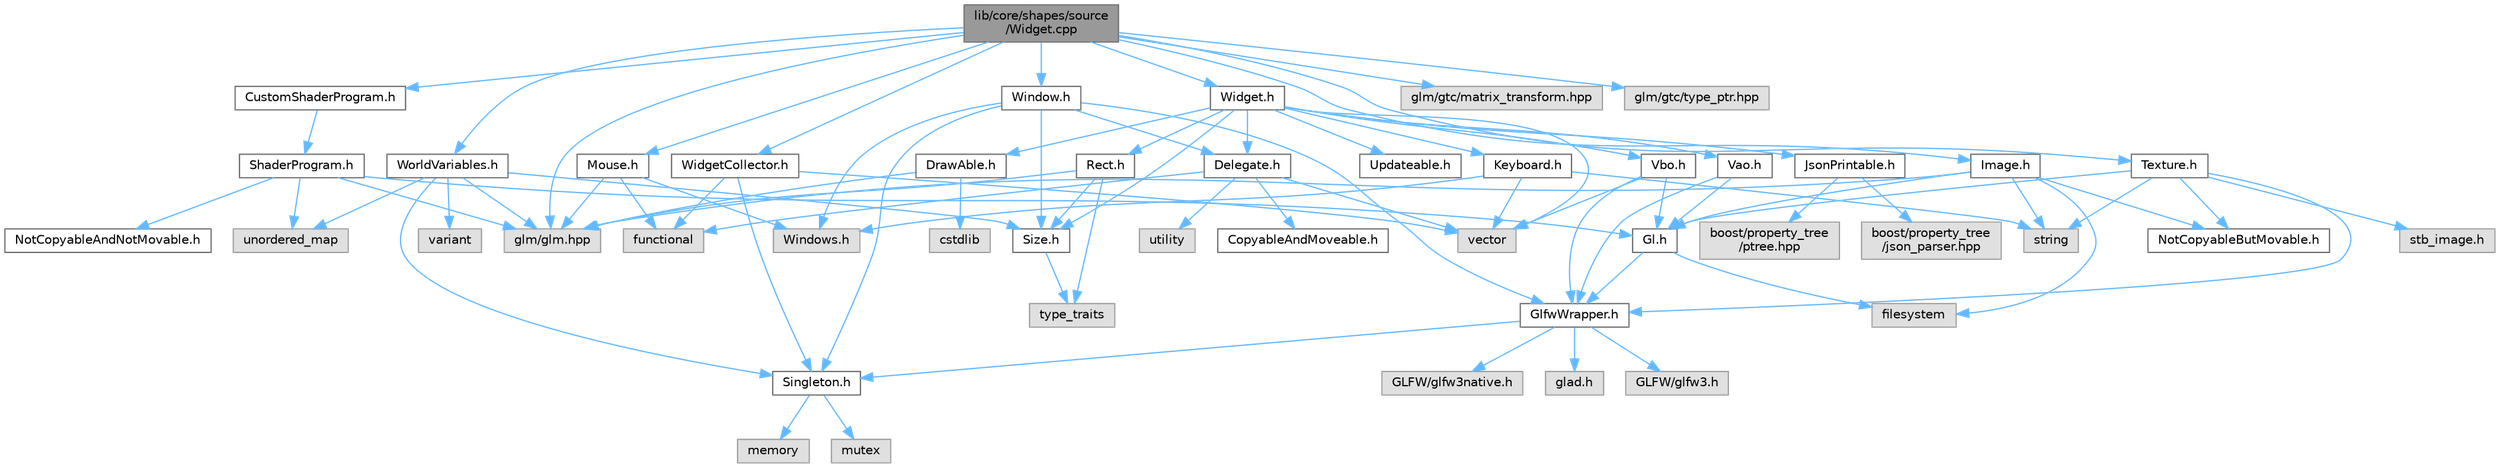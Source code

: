 digraph "lib/core/shapes/source/Widget.cpp"
{
 // LATEX_PDF_SIZE
  bgcolor="transparent";
  edge [fontname=Helvetica,fontsize=10,labelfontname=Helvetica,labelfontsize=10];
  node [fontname=Helvetica,fontsize=10,shape=box,height=0.2,width=0.4];
  Node1 [id="Node000001",label="lib/core/shapes/source\l/Widget.cpp",height=0.2,width=0.4,color="gray40", fillcolor="grey60", style="filled", fontcolor="black",tooltip=" "];
  Node1 -> Node2 [id="edge1_Node000001_Node000002",color="steelblue1",style="solid",tooltip=" "];
  Node2 [id="Node000002",label="Widget.h",height=0.2,width=0.4,color="grey40", fillcolor="white", style="filled",URL="$_widget_8h.html",tooltip=" "];
  Node2 -> Node3 [id="edge2_Node000002_Node000003",color="steelblue1",style="solid",tooltip=" "];
  Node3 [id="Node000003",label="Delegate.h",height=0.2,width=0.4,color="grey40", fillcolor="white", style="filled",URL="$_delegate_8h.html",tooltip=" "];
  Node3 -> Node4 [id="edge3_Node000003_Node000004",color="steelblue1",style="solid",tooltip=" "];
  Node4 [id="Node000004",label="CopyableAndMoveable.h",height=0.2,width=0.4,color="grey40", fillcolor="white", style="filled",URL="$_copyable_and_moveable_8h.html",tooltip=" "];
  Node3 -> Node5 [id="edge4_Node000003_Node000005",color="steelblue1",style="solid",tooltip=" "];
  Node5 [id="Node000005",label="functional",height=0.2,width=0.4,color="grey60", fillcolor="#E0E0E0", style="filled",tooltip=" "];
  Node3 -> Node6 [id="edge5_Node000003_Node000006",color="steelblue1",style="solid",tooltip=" "];
  Node6 [id="Node000006",label="utility",height=0.2,width=0.4,color="grey60", fillcolor="#E0E0E0", style="filled",tooltip=" "];
  Node3 -> Node7 [id="edge6_Node000003_Node000007",color="steelblue1",style="solid",tooltip=" "];
  Node7 [id="Node000007",label="vector",height=0.2,width=0.4,color="grey60", fillcolor="#E0E0E0", style="filled",tooltip=" "];
  Node2 -> Node8 [id="edge7_Node000002_Node000008",color="steelblue1",style="solid",tooltip=" "];
  Node8 [id="Node000008",label="DrawAble.h",height=0.2,width=0.4,color="grey40", fillcolor="white", style="filled",URL="$_draw_able_8h.html",tooltip=" "];
  Node8 -> Node9 [id="edge8_Node000008_Node000009",color="steelblue1",style="solid",tooltip=" "];
  Node9 [id="Node000009",label="glm/glm.hpp",height=0.2,width=0.4,color="grey60", fillcolor="#E0E0E0", style="filled",tooltip=" "];
  Node8 -> Node10 [id="edge9_Node000008_Node000010",color="steelblue1",style="solid",tooltip=" "];
  Node10 [id="Node000010",label="cstdlib",height=0.2,width=0.4,color="grey60", fillcolor="#E0E0E0", style="filled",tooltip=" "];
  Node2 -> Node11 [id="edge10_Node000002_Node000011",color="steelblue1",style="solid",tooltip=" "];
  Node11 [id="Node000011",label="JsonPrintable.h",height=0.2,width=0.4,color="grey40", fillcolor="white", style="filled",URL="$_json_printable_8h.html",tooltip=" "];
  Node11 -> Node12 [id="edge11_Node000011_Node000012",color="steelblue1",style="solid",tooltip=" "];
  Node12 [id="Node000012",label="boost/property_tree\l/json_parser.hpp",height=0.2,width=0.4,color="grey60", fillcolor="#E0E0E0", style="filled",tooltip=" "];
  Node11 -> Node13 [id="edge12_Node000011_Node000013",color="steelblue1",style="solid",tooltip=" "];
  Node13 [id="Node000013",label="boost/property_tree\l/ptree.hpp",height=0.2,width=0.4,color="grey60", fillcolor="#E0E0E0", style="filled",tooltip=" "];
  Node2 -> Node14 [id="edge13_Node000002_Node000014",color="steelblue1",style="solid",tooltip=" "];
  Node14 [id="Node000014",label="Keyboard.h",height=0.2,width=0.4,color="grey40", fillcolor="white", style="filled",URL="$_keyboard_8h.html",tooltip=" "];
  Node14 -> Node15 [id="edge14_Node000014_Node000015",color="steelblue1",style="solid",tooltip=" "];
  Node15 [id="Node000015",label="Windows.h",height=0.2,width=0.4,color="grey60", fillcolor="#E0E0E0", style="filled",tooltip=" "];
  Node14 -> Node16 [id="edge15_Node000014_Node000016",color="steelblue1",style="solid",tooltip=" "];
  Node16 [id="Node000016",label="string",height=0.2,width=0.4,color="grey60", fillcolor="#E0E0E0", style="filled",tooltip=" "];
  Node14 -> Node7 [id="edge16_Node000014_Node000007",color="steelblue1",style="solid",tooltip=" "];
  Node2 -> Node17 [id="edge17_Node000002_Node000017",color="steelblue1",style="solid",tooltip=" "];
  Node17 [id="Node000017",label="Rect.h",height=0.2,width=0.4,color="grey40", fillcolor="white", style="filled",URL="$_rect_8h.html",tooltip=" "];
  Node17 -> Node18 [id="edge18_Node000017_Node000018",color="steelblue1",style="solid",tooltip=" "];
  Node18 [id="Node000018",label="Size.h",height=0.2,width=0.4,color="grey40", fillcolor="white", style="filled",URL="$_size_8h.html",tooltip=" "];
  Node18 -> Node19 [id="edge19_Node000018_Node000019",color="steelblue1",style="solid",tooltip=" "];
  Node19 [id="Node000019",label="type_traits",height=0.2,width=0.4,color="grey60", fillcolor="#E0E0E0", style="filled",tooltip=" "];
  Node17 -> Node9 [id="edge20_Node000017_Node000009",color="steelblue1",style="solid",tooltip=" "];
  Node17 -> Node19 [id="edge21_Node000017_Node000019",color="steelblue1",style="solid",tooltip=" "];
  Node2 -> Node18 [id="edge22_Node000002_Node000018",color="steelblue1",style="solid",tooltip=" "];
  Node2 -> Node20 [id="edge23_Node000002_Node000020",color="steelblue1",style="solid",tooltip=" "];
  Node20 [id="Node000020",label="Updateable.h",height=0.2,width=0.4,color="grey40", fillcolor="white", style="filled",URL="$_updateable_8h.html",tooltip=" "];
  Node2 -> Node21 [id="edge24_Node000002_Node000021",color="steelblue1",style="solid",tooltip=" "];
  Node21 [id="Node000021",label="Vao.h",height=0.2,width=0.4,color="grey40", fillcolor="white", style="filled",URL="$_vao_8h.html",tooltip=" "];
  Node21 -> Node22 [id="edge25_Node000021_Node000022",color="steelblue1",style="solid",tooltip=" "];
  Node22 [id="Node000022",label="Gl.h",height=0.2,width=0.4,color="grey40", fillcolor="white", style="filled",URL="$_gl_8h.html",tooltip=" "];
  Node22 -> Node23 [id="edge26_Node000022_Node000023",color="steelblue1",style="solid",tooltip=" "];
  Node23 [id="Node000023",label="GlfwWrapper.h",height=0.2,width=0.4,color="grey40", fillcolor="white", style="filled",URL="$_glfw_wrapper_8h.html",tooltip=" "];
  Node23 -> Node24 [id="edge27_Node000023_Node000024",color="steelblue1",style="solid",tooltip=" "];
  Node24 [id="Node000024",label="Singleton.h",height=0.2,width=0.4,color="grey40", fillcolor="white", style="filled",URL="$_singleton_8h.html",tooltip=" "];
  Node24 -> Node25 [id="edge28_Node000024_Node000025",color="steelblue1",style="solid",tooltip=" "];
  Node25 [id="Node000025",label="memory",height=0.2,width=0.4,color="grey60", fillcolor="#E0E0E0", style="filled",tooltip=" "];
  Node24 -> Node26 [id="edge29_Node000024_Node000026",color="steelblue1",style="solid",tooltip=" "];
  Node26 [id="Node000026",label="mutex",height=0.2,width=0.4,color="grey60", fillcolor="#E0E0E0", style="filled",tooltip=" "];
  Node23 -> Node27 [id="edge30_Node000023_Node000027",color="steelblue1",style="solid",tooltip=" "];
  Node27 [id="Node000027",label="glad.h",height=0.2,width=0.4,color="grey60", fillcolor="#E0E0E0", style="filled",tooltip=" "];
  Node23 -> Node28 [id="edge31_Node000023_Node000028",color="steelblue1",style="solid",tooltip=" "];
  Node28 [id="Node000028",label="GLFW/glfw3.h",height=0.2,width=0.4,color="grey60", fillcolor="#E0E0E0", style="filled",tooltip=" "];
  Node23 -> Node29 [id="edge32_Node000023_Node000029",color="steelblue1",style="solid",tooltip=" "];
  Node29 [id="Node000029",label="GLFW/glfw3native.h",height=0.2,width=0.4,color="grey60", fillcolor="#E0E0E0", style="filled",tooltip=" "];
  Node22 -> Node30 [id="edge33_Node000022_Node000030",color="steelblue1",style="solid",tooltip=" "];
  Node30 [id="Node000030",label="filesystem",height=0.2,width=0.4,color="grey60", fillcolor="#E0E0E0", style="filled",tooltip=" "];
  Node21 -> Node23 [id="edge34_Node000021_Node000023",color="steelblue1",style="solid",tooltip=" "];
  Node2 -> Node31 [id="edge35_Node000002_Node000031",color="steelblue1",style="solid",tooltip=" "];
  Node31 [id="Node000031",label="Vbo.h",height=0.2,width=0.4,color="grey40", fillcolor="white", style="filled",URL="$_vbo_8h.html",tooltip=" "];
  Node31 -> Node22 [id="edge36_Node000031_Node000022",color="steelblue1",style="solid",tooltip=" "];
  Node31 -> Node23 [id="edge37_Node000031_Node000023",color="steelblue1",style="solid",tooltip=" "];
  Node31 -> Node7 [id="edge38_Node000031_Node000007",color="steelblue1",style="solid",tooltip=" "];
  Node2 -> Node7 [id="edge39_Node000002_Node000007",color="steelblue1",style="solid",tooltip=" "];
  Node1 -> Node32 [id="edge40_Node000001_Node000032",color="steelblue1",style="solid",tooltip=" "];
  Node32 [id="Node000032",label="CustomShaderProgram.h",height=0.2,width=0.4,color="grey40", fillcolor="white", style="filled",URL="$_custom_shader_program_8h.html",tooltip=" "];
  Node32 -> Node33 [id="edge41_Node000032_Node000033",color="steelblue1",style="solid",tooltip=" "];
  Node33 [id="Node000033",label="ShaderProgram.h",height=0.2,width=0.4,color="grey40", fillcolor="white", style="filled",URL="$_shader_program_8h.html",tooltip=" "];
  Node33 -> Node22 [id="edge42_Node000033_Node000022",color="steelblue1",style="solid",tooltip=" "];
  Node33 -> Node34 [id="edge43_Node000033_Node000034",color="steelblue1",style="solid",tooltip=" "];
  Node34 [id="Node000034",label="NotCopyableAndNotMovable.h",height=0.2,width=0.4,color="grey40", fillcolor="white", style="filled",URL="$_not_copyable_and_not_movable_8h.html",tooltip=" "];
  Node33 -> Node9 [id="edge44_Node000033_Node000009",color="steelblue1",style="solid",tooltip=" "];
  Node33 -> Node35 [id="edge45_Node000033_Node000035",color="steelblue1",style="solid",tooltip=" "];
  Node35 [id="Node000035",label="unordered_map",height=0.2,width=0.4,color="grey60", fillcolor="#E0E0E0", style="filled",tooltip=" "];
  Node1 -> Node36 [id="edge46_Node000001_Node000036",color="steelblue1",style="solid",tooltip=" "];
  Node36 [id="Node000036",label="Image.h",height=0.2,width=0.4,color="grey40", fillcolor="white", style="filled",URL="$_image_8h.html",tooltip=" "];
  Node36 -> Node22 [id="edge47_Node000036_Node000022",color="steelblue1",style="solid",tooltip=" "];
  Node36 -> Node37 [id="edge48_Node000036_Node000037",color="steelblue1",style="solid",tooltip=" "];
  Node37 [id="Node000037",label="NotCopyableButMovable.h",height=0.2,width=0.4,color="grey40", fillcolor="white", style="filled",URL="$_not_copyable_but_movable_8h.html",tooltip=" "];
  Node36 -> Node9 [id="edge49_Node000036_Node000009",color="steelblue1",style="solid",tooltip=" "];
  Node36 -> Node30 [id="edge50_Node000036_Node000030",color="steelblue1",style="solid",tooltip=" "];
  Node36 -> Node16 [id="edge51_Node000036_Node000016",color="steelblue1",style="solid",tooltip=" "];
  Node1 -> Node38 [id="edge52_Node000001_Node000038",color="steelblue1",style="solid",tooltip=" "];
  Node38 [id="Node000038",label="Mouse.h",height=0.2,width=0.4,color="grey40", fillcolor="white", style="filled",URL="$_mouse_8h.html",tooltip=" "];
  Node38 -> Node15 [id="edge53_Node000038_Node000015",color="steelblue1",style="solid",tooltip=" "];
  Node38 -> Node9 [id="edge54_Node000038_Node000009",color="steelblue1",style="solid",tooltip=" "];
  Node38 -> Node5 [id="edge55_Node000038_Node000005",color="steelblue1",style="solid",tooltip=" "];
  Node1 -> Node39 [id="edge56_Node000001_Node000039",color="steelblue1",style="solid",tooltip=" "];
  Node39 [id="Node000039",label="Texture.h",height=0.2,width=0.4,color="grey40", fillcolor="white", style="filled",URL="$_texture_8h.html",tooltip=" "];
  Node39 -> Node22 [id="edge57_Node000039_Node000022",color="steelblue1",style="solid",tooltip=" "];
  Node39 -> Node23 [id="edge58_Node000039_Node000023",color="steelblue1",style="solid",tooltip=" "];
  Node39 -> Node37 [id="edge59_Node000039_Node000037",color="steelblue1",style="solid",tooltip=" "];
  Node39 -> Node40 [id="edge60_Node000039_Node000040",color="steelblue1",style="solid",tooltip=" "];
  Node40 [id="Node000040",label="stb_image.h",height=0.2,width=0.4,color="grey60", fillcolor="#E0E0E0", style="filled",tooltip=" "];
  Node39 -> Node16 [id="edge61_Node000039_Node000016",color="steelblue1",style="solid",tooltip=" "];
  Node1 -> Node41 [id="edge62_Node000001_Node000041",color="steelblue1",style="solid",tooltip=" "];
  Node41 [id="Node000041",label="WidgetCollector.h",height=0.2,width=0.4,color="grey40", fillcolor="white", style="filled",URL="$_widget_collector_8h.html",tooltip=" "];
  Node41 -> Node24 [id="edge63_Node000041_Node000024",color="steelblue1",style="solid",tooltip=" "];
  Node41 -> Node5 [id="edge64_Node000041_Node000005",color="steelblue1",style="solid",tooltip=" "];
  Node41 -> Node7 [id="edge65_Node000041_Node000007",color="steelblue1",style="solid",tooltip=" "];
  Node1 -> Node42 [id="edge66_Node000001_Node000042",color="steelblue1",style="solid",tooltip=" "];
  Node42 [id="Node000042",label="Window.h",height=0.2,width=0.4,color="grey40", fillcolor="white", style="filled",URL="$_window_8h.html",tooltip=" "];
  Node42 -> Node3 [id="edge67_Node000042_Node000003",color="steelblue1",style="solid",tooltip=" "];
  Node42 -> Node23 [id="edge68_Node000042_Node000023",color="steelblue1",style="solid",tooltip=" "];
  Node42 -> Node24 [id="edge69_Node000042_Node000024",color="steelblue1",style="solid",tooltip=" "];
  Node42 -> Node18 [id="edge70_Node000042_Node000018",color="steelblue1",style="solid",tooltip=" "];
  Node42 -> Node15 [id="edge71_Node000042_Node000015",color="steelblue1",style="solid",tooltip=" "];
  Node1 -> Node43 [id="edge72_Node000001_Node000043",color="steelblue1",style="solid",tooltip=" "];
  Node43 [id="Node000043",label="WorldVariables.h",height=0.2,width=0.4,color="grey40", fillcolor="white", style="filled",URL="$_world_variables_8h.html",tooltip=" "];
  Node43 -> Node24 [id="edge73_Node000043_Node000024",color="steelblue1",style="solid",tooltip=" "];
  Node43 -> Node18 [id="edge74_Node000043_Node000018",color="steelblue1",style="solid",tooltip=" "];
  Node43 -> Node9 [id="edge75_Node000043_Node000009",color="steelblue1",style="solid",tooltip=" "];
  Node43 -> Node35 [id="edge76_Node000043_Node000035",color="steelblue1",style="solid",tooltip=" "];
  Node43 -> Node44 [id="edge77_Node000043_Node000044",color="steelblue1",style="solid",tooltip=" "];
  Node44 [id="Node000044",label="variant",height=0.2,width=0.4,color="grey60", fillcolor="#E0E0E0", style="filled",tooltip=" "];
  Node1 -> Node9 [id="edge78_Node000001_Node000009",color="steelblue1",style="solid",tooltip=" "];
  Node1 -> Node45 [id="edge79_Node000001_Node000045",color="steelblue1",style="solid",tooltip=" "];
  Node45 [id="Node000045",label="glm/gtc/matrix_transform.hpp",height=0.2,width=0.4,color="grey60", fillcolor="#E0E0E0", style="filled",tooltip=" "];
  Node1 -> Node46 [id="edge80_Node000001_Node000046",color="steelblue1",style="solid",tooltip=" "];
  Node46 [id="Node000046",label="glm/gtc/type_ptr.hpp",height=0.2,width=0.4,color="grey60", fillcolor="#E0E0E0", style="filled",tooltip=" "];
}
